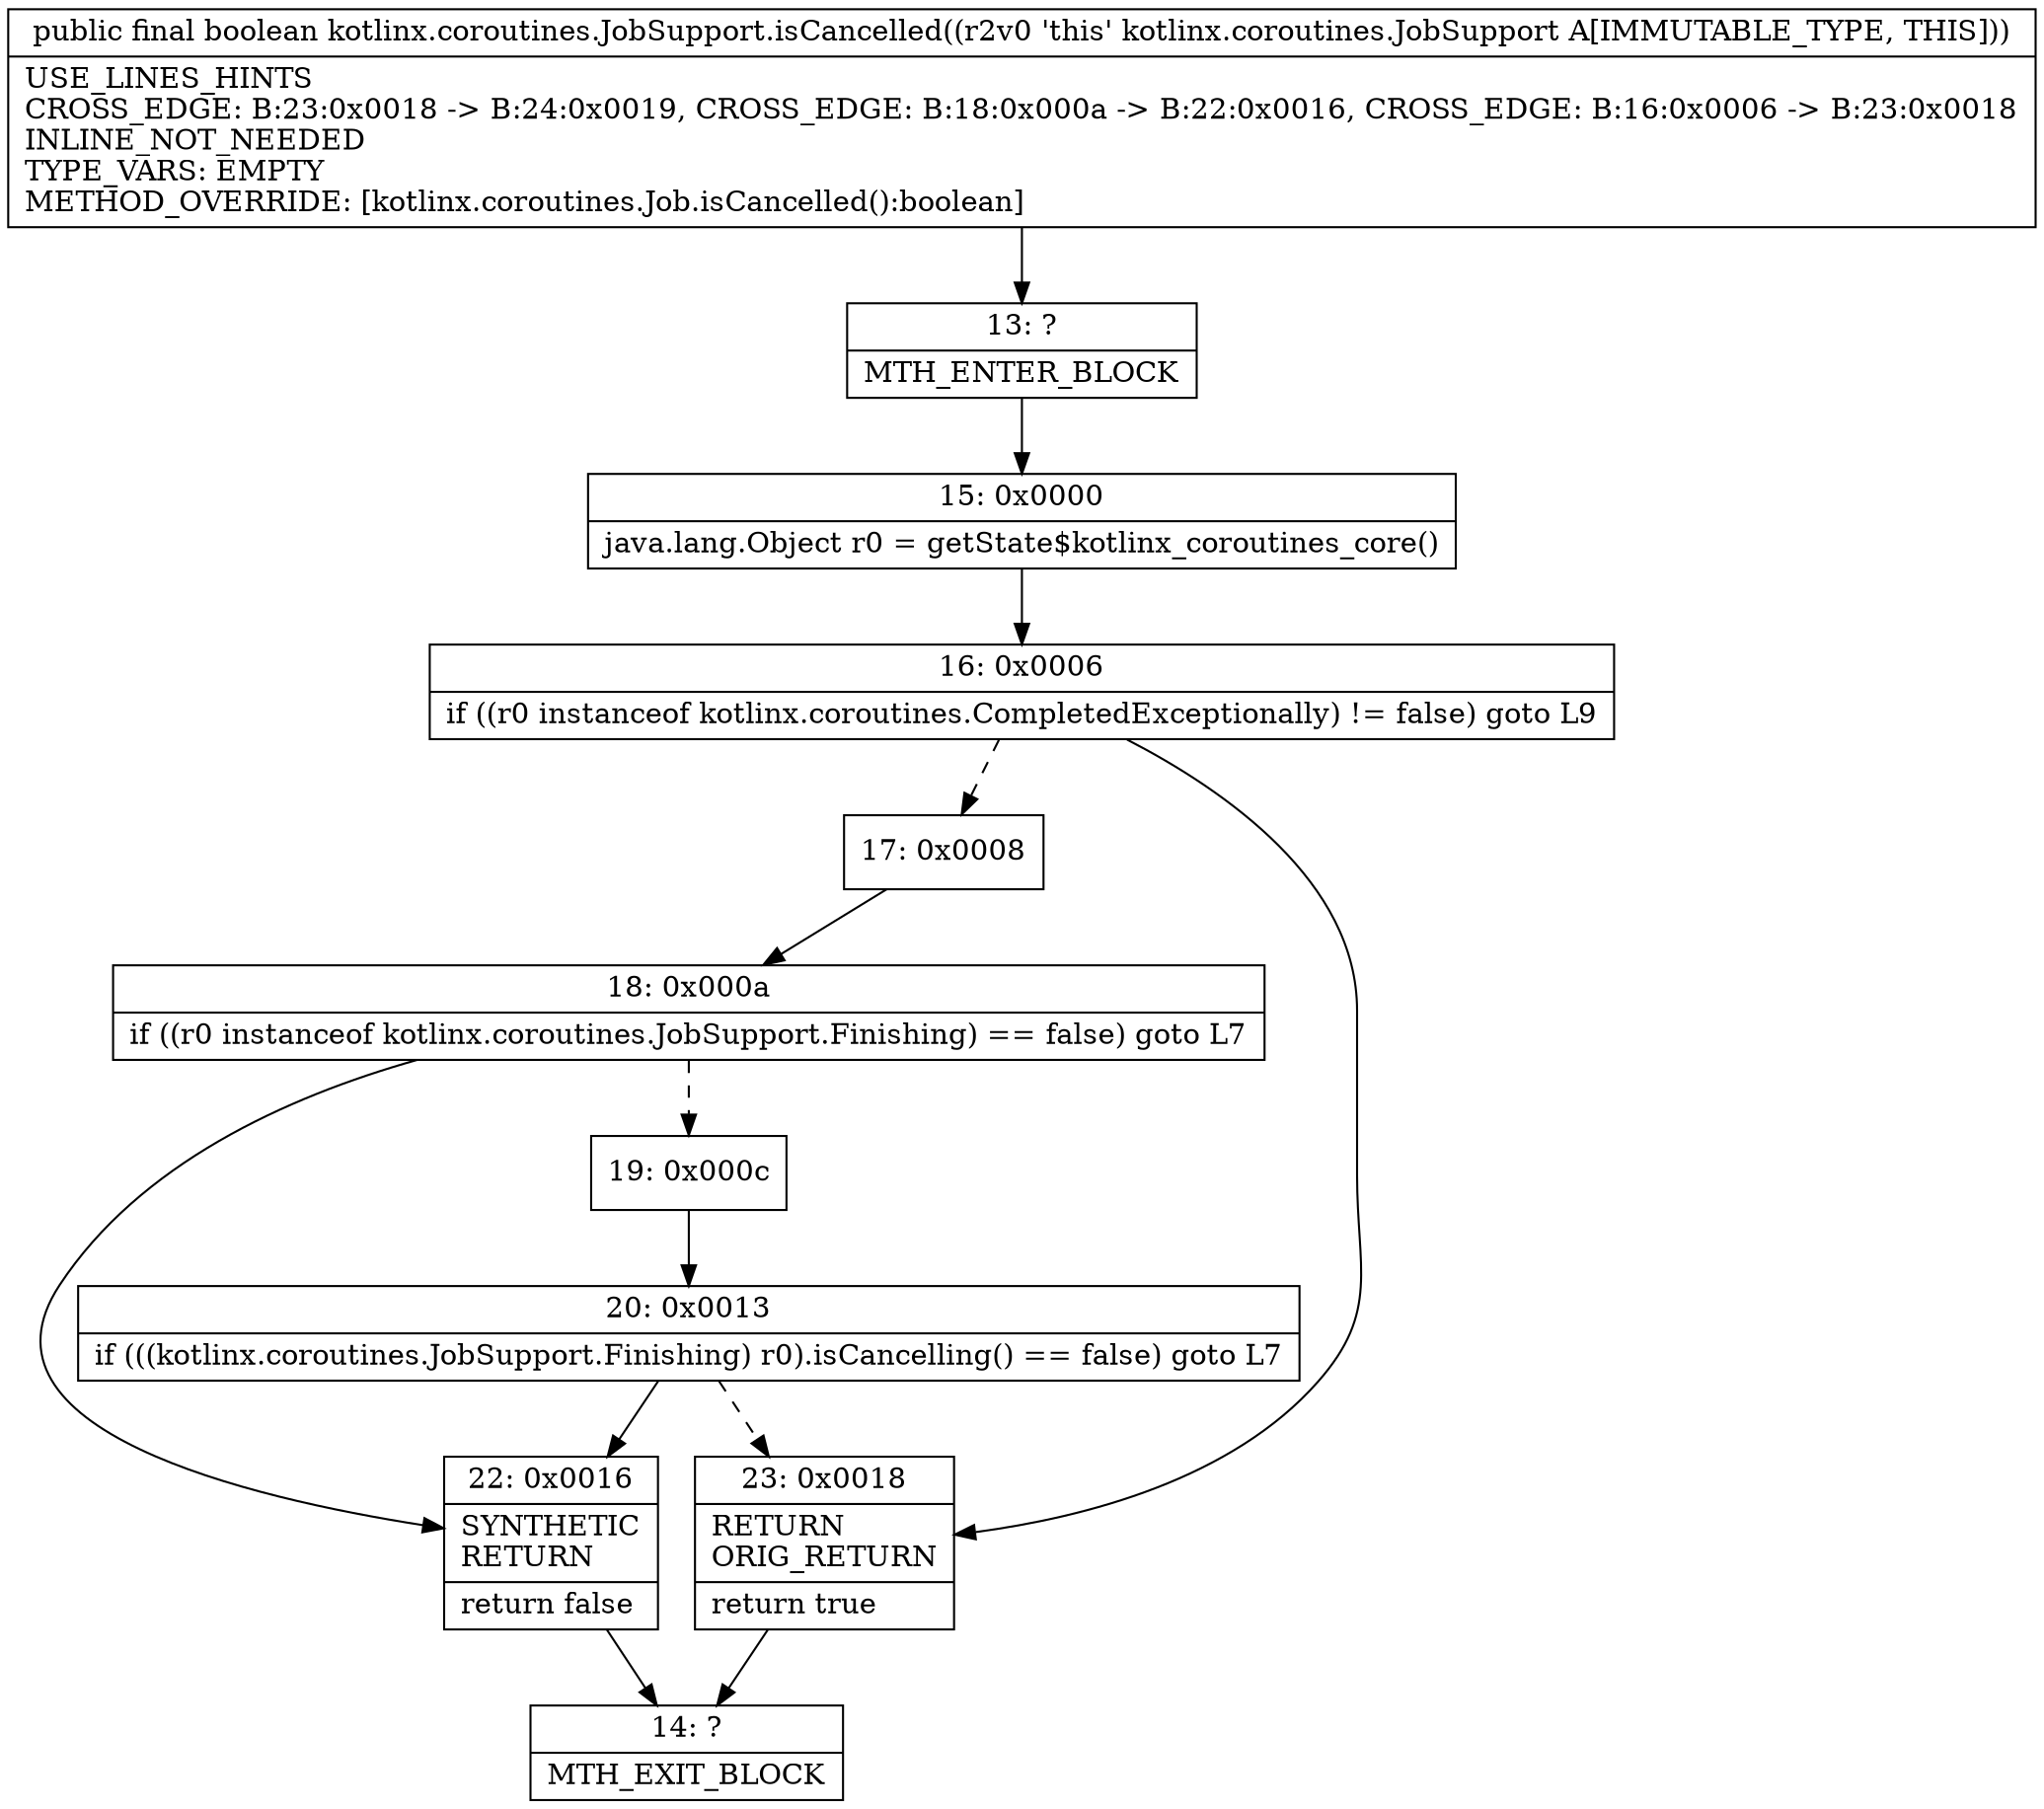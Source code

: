 digraph "CFG forkotlinx.coroutines.JobSupport.isCancelled()Z" {
Node_13 [shape=record,label="{13\:\ ?|MTH_ENTER_BLOCK\l}"];
Node_15 [shape=record,label="{15\:\ 0x0000|java.lang.Object r0 = getState$kotlinx_coroutines_core()\l}"];
Node_16 [shape=record,label="{16\:\ 0x0006|if ((r0 instanceof kotlinx.coroutines.CompletedExceptionally) != false) goto L9\l}"];
Node_17 [shape=record,label="{17\:\ 0x0008}"];
Node_18 [shape=record,label="{18\:\ 0x000a|if ((r0 instanceof kotlinx.coroutines.JobSupport.Finishing) == false) goto L7\l}"];
Node_19 [shape=record,label="{19\:\ 0x000c}"];
Node_20 [shape=record,label="{20\:\ 0x0013|if (((kotlinx.coroutines.JobSupport.Finishing) r0).isCancelling() == false) goto L7\l}"];
Node_22 [shape=record,label="{22\:\ 0x0016|SYNTHETIC\lRETURN\l|return false\l}"];
Node_14 [shape=record,label="{14\:\ ?|MTH_EXIT_BLOCK\l}"];
Node_23 [shape=record,label="{23\:\ 0x0018|RETURN\lORIG_RETURN\l|return true\l}"];
MethodNode[shape=record,label="{public final boolean kotlinx.coroutines.JobSupport.isCancelled((r2v0 'this' kotlinx.coroutines.JobSupport A[IMMUTABLE_TYPE, THIS]))  | USE_LINES_HINTS\lCROSS_EDGE: B:23:0x0018 \-\> B:24:0x0019, CROSS_EDGE: B:18:0x000a \-\> B:22:0x0016, CROSS_EDGE: B:16:0x0006 \-\> B:23:0x0018\lINLINE_NOT_NEEDED\lTYPE_VARS: EMPTY\lMETHOD_OVERRIDE: [kotlinx.coroutines.Job.isCancelled():boolean]\l}"];
MethodNode -> Node_13;Node_13 -> Node_15;
Node_15 -> Node_16;
Node_16 -> Node_17[style=dashed];
Node_16 -> Node_23;
Node_17 -> Node_18;
Node_18 -> Node_19[style=dashed];
Node_18 -> Node_22;
Node_19 -> Node_20;
Node_20 -> Node_22;
Node_20 -> Node_23[style=dashed];
Node_22 -> Node_14;
Node_23 -> Node_14;
}

